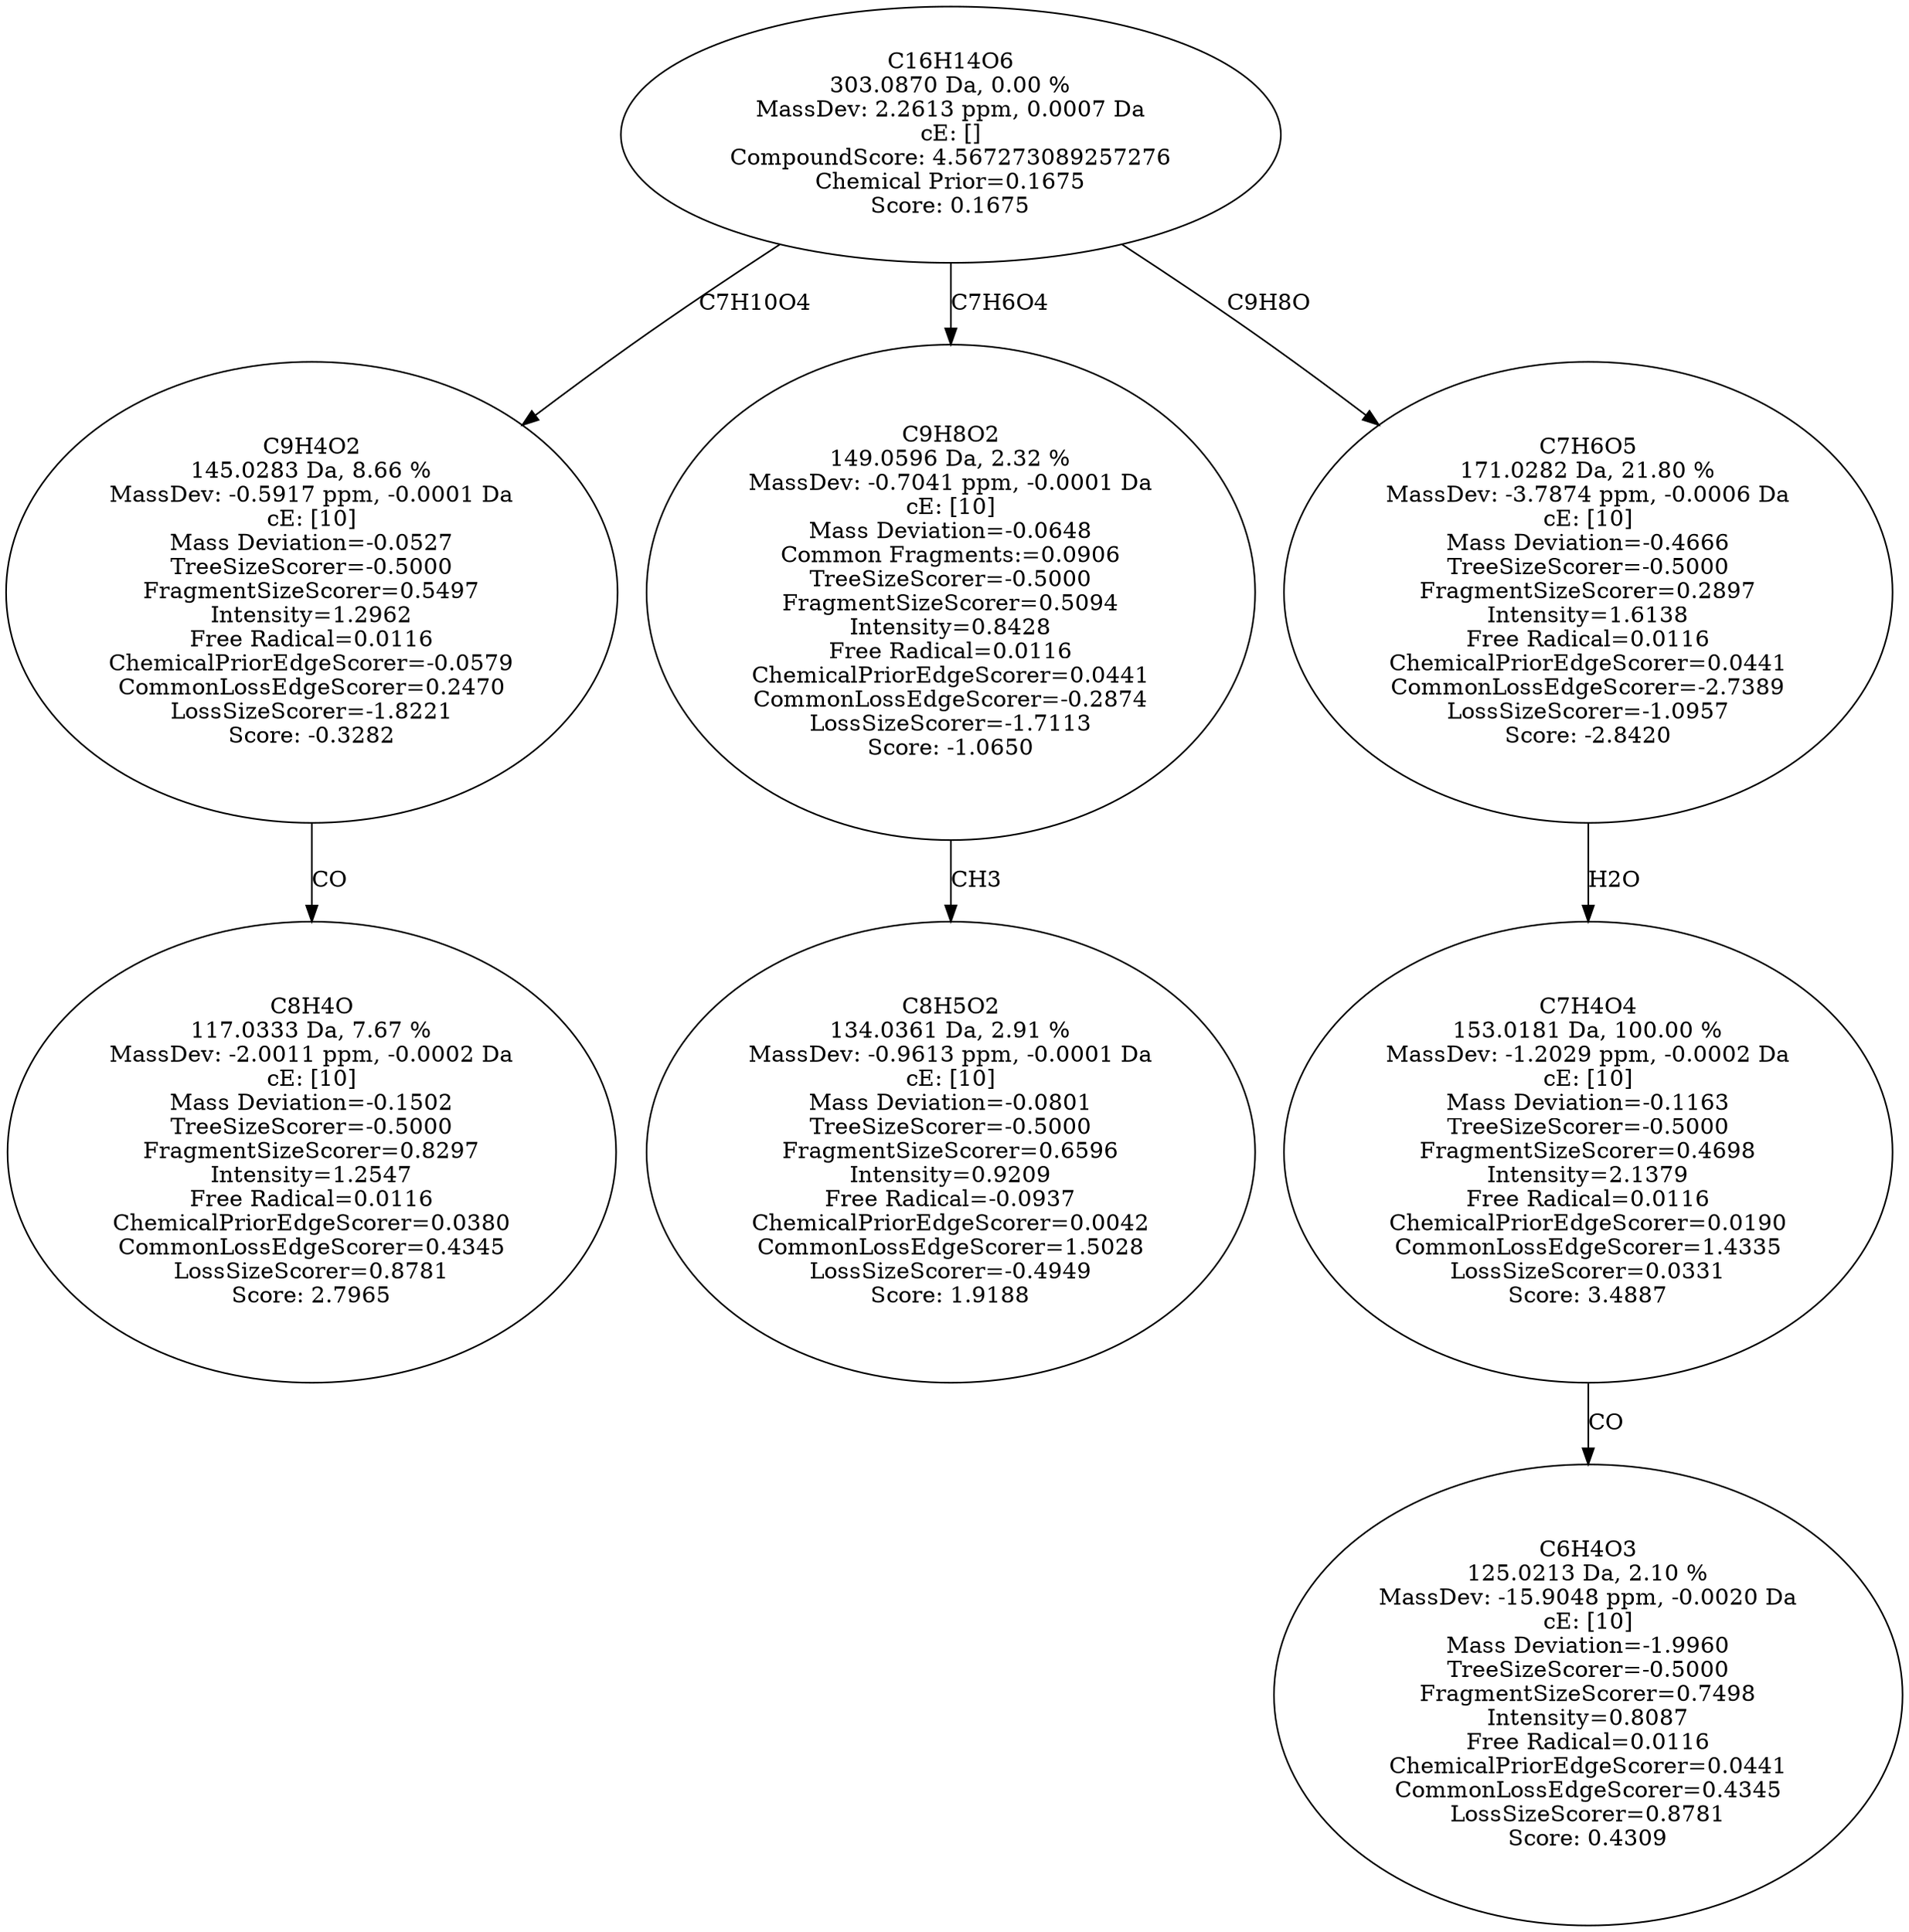 strict digraph {
v1 [label="C8H4O\n117.0333 Da, 7.67 %\nMassDev: -2.0011 ppm, -0.0002 Da\ncE: [10]\nMass Deviation=-0.1502\nTreeSizeScorer=-0.5000\nFragmentSizeScorer=0.8297\nIntensity=1.2547\nFree Radical=0.0116\nChemicalPriorEdgeScorer=0.0380\nCommonLossEdgeScorer=0.4345\nLossSizeScorer=0.8781\nScore: 2.7965"];
v2 [label="C9H4O2\n145.0283 Da, 8.66 %\nMassDev: -0.5917 ppm, -0.0001 Da\ncE: [10]\nMass Deviation=-0.0527\nTreeSizeScorer=-0.5000\nFragmentSizeScorer=0.5497\nIntensity=1.2962\nFree Radical=0.0116\nChemicalPriorEdgeScorer=-0.0579\nCommonLossEdgeScorer=0.2470\nLossSizeScorer=-1.8221\nScore: -0.3282"];
v3 [label="C8H5O2\n134.0361 Da, 2.91 %\nMassDev: -0.9613 ppm, -0.0001 Da\ncE: [10]\nMass Deviation=-0.0801\nTreeSizeScorer=-0.5000\nFragmentSizeScorer=0.6596\nIntensity=0.9209\nFree Radical=-0.0937\nChemicalPriorEdgeScorer=0.0042\nCommonLossEdgeScorer=1.5028\nLossSizeScorer=-0.4949\nScore: 1.9188"];
v4 [label="C9H8O2\n149.0596 Da, 2.32 %\nMassDev: -0.7041 ppm, -0.0001 Da\ncE: [10]\nMass Deviation=-0.0648\nCommon Fragments:=0.0906\nTreeSizeScorer=-0.5000\nFragmentSizeScorer=0.5094\nIntensity=0.8428\nFree Radical=0.0116\nChemicalPriorEdgeScorer=0.0441\nCommonLossEdgeScorer=-0.2874\nLossSizeScorer=-1.7113\nScore: -1.0650"];
v5 [label="C6H4O3\n125.0213 Da, 2.10 %\nMassDev: -15.9048 ppm, -0.0020 Da\ncE: [10]\nMass Deviation=-1.9960\nTreeSizeScorer=-0.5000\nFragmentSizeScorer=0.7498\nIntensity=0.8087\nFree Radical=0.0116\nChemicalPriorEdgeScorer=0.0441\nCommonLossEdgeScorer=0.4345\nLossSizeScorer=0.8781\nScore: 0.4309"];
v6 [label="C7H4O4\n153.0181 Da, 100.00 %\nMassDev: -1.2029 ppm, -0.0002 Da\ncE: [10]\nMass Deviation=-0.1163\nTreeSizeScorer=-0.5000\nFragmentSizeScorer=0.4698\nIntensity=2.1379\nFree Radical=0.0116\nChemicalPriorEdgeScorer=0.0190\nCommonLossEdgeScorer=1.4335\nLossSizeScorer=0.0331\nScore: 3.4887"];
v7 [label="C7H6O5\n171.0282 Da, 21.80 %\nMassDev: -3.7874 ppm, -0.0006 Da\ncE: [10]\nMass Deviation=-0.4666\nTreeSizeScorer=-0.5000\nFragmentSizeScorer=0.2897\nIntensity=1.6138\nFree Radical=0.0116\nChemicalPriorEdgeScorer=0.0441\nCommonLossEdgeScorer=-2.7389\nLossSizeScorer=-1.0957\nScore: -2.8420"];
v8 [label="C16H14O6\n303.0870 Da, 0.00 %\nMassDev: 2.2613 ppm, 0.0007 Da\ncE: []\nCompoundScore: 4.567273089257276\nChemical Prior=0.1675\nScore: 0.1675"];
v2 -> v1 [label="CO"];
v8 -> v2 [label="C7H10O4"];
v4 -> v3 [label="CH3"];
v8 -> v4 [label="C7H6O4"];
v6 -> v5 [label="CO"];
v7 -> v6 [label="H2O"];
v8 -> v7 [label="C9H8O"];
}